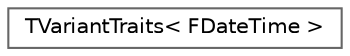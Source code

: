digraph "Graphical Class Hierarchy"
{
 // INTERACTIVE_SVG=YES
 // LATEX_PDF_SIZE
  bgcolor="transparent";
  edge [fontname=Helvetica,fontsize=10,labelfontname=Helvetica,labelfontsize=10];
  node [fontname=Helvetica,fontsize=10,shape=box,height=0.2,width=0.4];
  rankdir="LR";
  Node0 [id="Node000000",label="TVariantTraits\< FDateTime \>",height=0.2,width=0.4,color="grey40", fillcolor="white", style="filled",URL="$dd/d33/structTVariantTraits_3_01FDateTime_01_4.html",tooltip="Implements variant type traits for the built-in FDateTime type."];
}
